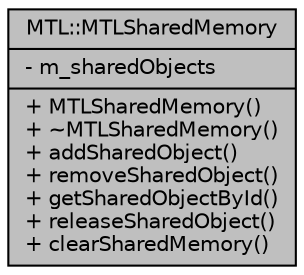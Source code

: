 digraph "MTL::MTLSharedMemory"
{
 // LATEX_PDF_SIZE
  edge [fontname="Helvetica",fontsize="10",labelfontname="Helvetica",labelfontsize="10"];
  node [fontname="Helvetica",fontsize="10",shape=record];
  Node1 [label="{MTL::MTLSharedMemory\n|- m_sharedObjects\l|+ MTLSharedMemory()\l+ ~MTLSharedMemory()\l+ addSharedObject()\l+ removeSharedObject()\l+ getSharedObjectById()\l+ releaseSharedObject()\l+ clearSharedMemory()\l}",height=0.2,width=0.4,color="black", fillcolor="grey75", style="filled", fontcolor="black",tooltip="Class that implements a shared memory."];
}
